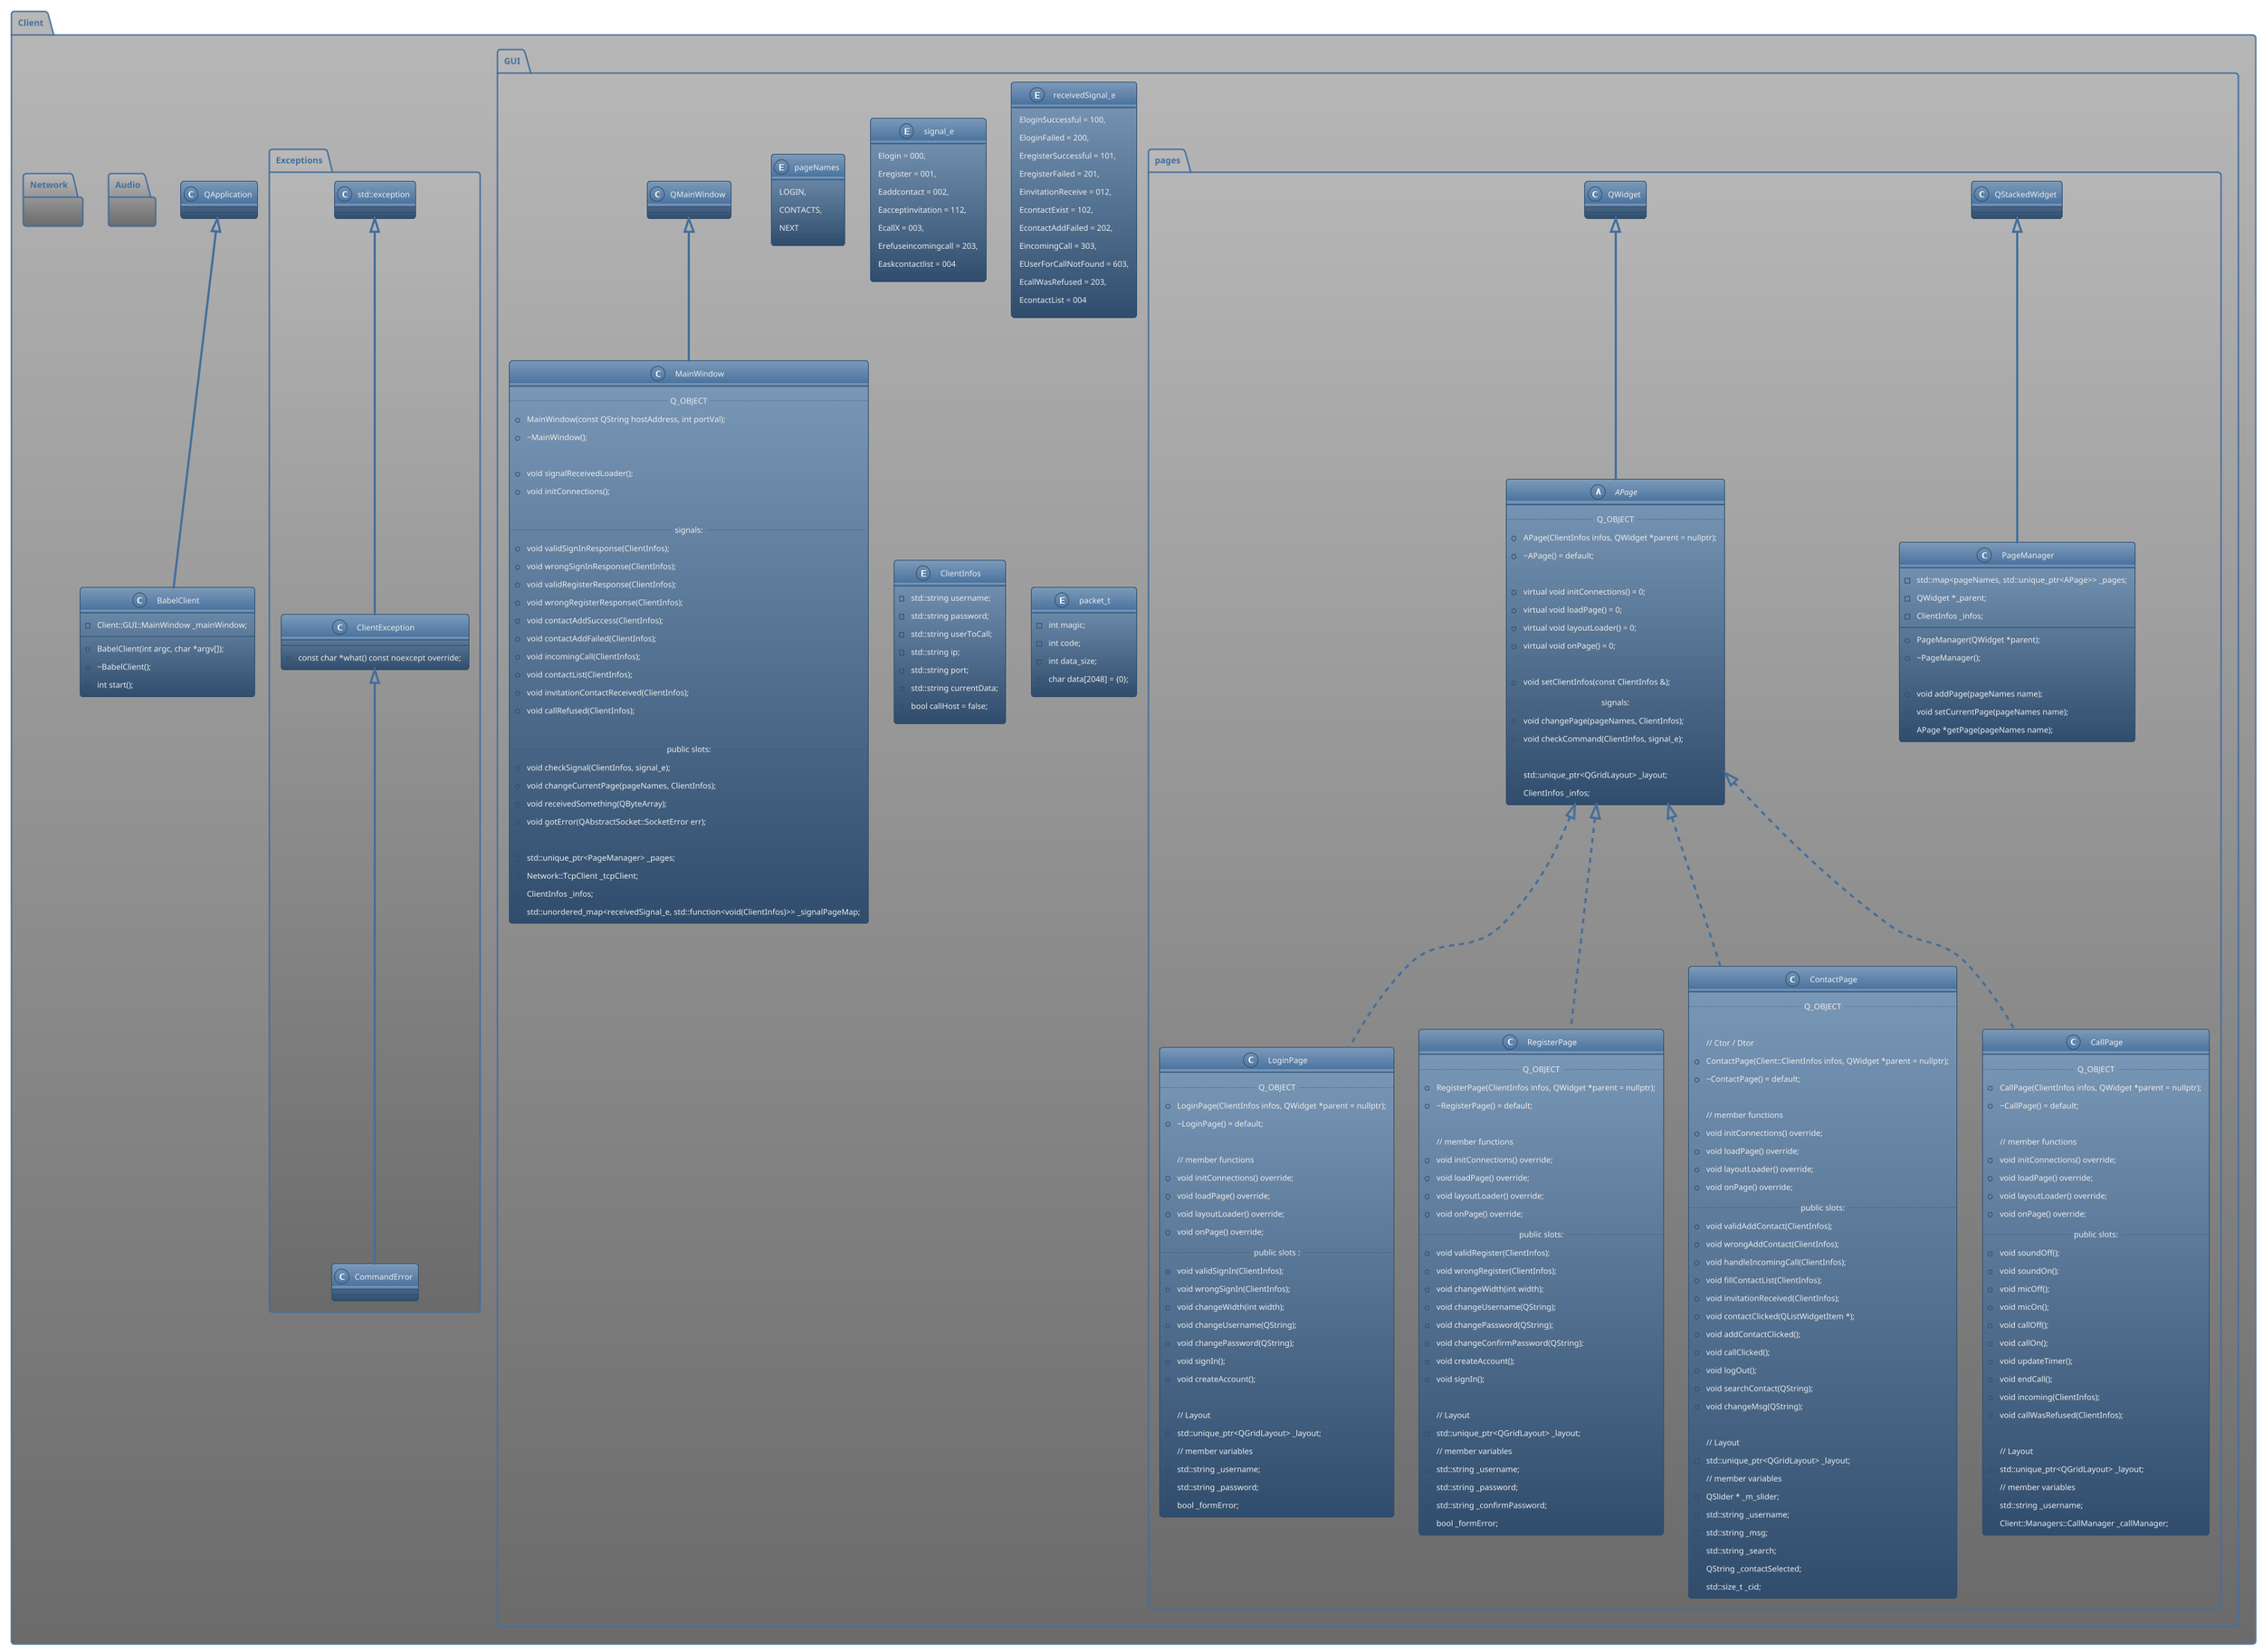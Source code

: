 @startuml Babel

!theme spacelab


namespace Client {

    class BabelClient extends QApplication
    {
        +BabelClient(int argc, char *argv[]);
        +~BabelClient();
        +int start();

        -Client::GUI::MainWindow _mainWindow;
    }

namespace GUI {
    enum pageNames
    {
        LOGIN,
        CONTACTS,
        NEXT
    }

    enum signal_e
    {
        Elogin = 000,
        Eregister = 001,
        Eaddcontact = 002,
        Eacceptinvitation = 112,
        EcallX = 003,
        Erefuseincomingcall = 203,
        Easkcontactlist = 004
    }

    enum receivedSignal_e
    {
        EloginSuccessful = 100,
        EloginFailed = 200,
        EregisterSuccessful = 101,
        EregisterFailed = 201,
        EinvitationReceive = 012,
        EcontactExist = 102,
        EcontactAddFailed = 202,
        EincomingCall = 303,
        EUserForCallNotFound = 603,
        EcallWasRefused = 203,
        EcontactList = 004
    }

    entity ClientInfos
    {
        -std::string username;
        -std::string password;
        -std::string userToCall;
        -std::string ip;
        -std::string port;
        -std::string currentData;
        -bool callHost = false;
    }

    entity packet_t
    {
        -int magic;
        -int code;
        -int data_size;
        -char data[2048] = {0};
    }

    class MainWindow extends QMainWindow
    {
        .. Q_OBJECT ..
        +MainWindow(const QString hostAddress, int portVal);
        +~MainWindow();

        +void signalReceivedLoader();
        +void initConnections();

        .. signals: ..
            +void validSignInResponse(ClientInfos);
            +void wrongSignInResponse(ClientInfos);
            +void validRegisterResponse(ClientInfos);
            +void wrongRegisterResponse(ClientInfos);
            +void contactAddSuccess(ClientInfos);
            +void contactAddFailed(ClientInfos);
            +void incomingCall(ClientInfos);
            +void contactList(ClientInfos);
            +void invitationContactReceived(ClientInfos);
            +void callRefused(ClientInfos);

        .. public slots: ..
            +void checkSignal(ClientInfos, signal_e);
            +void changeCurrentPage(pageNames, ClientInfos);
            +void receivedSomething(QByteArray);
            +void gotError(QAbstractSocket::SocketError err);

        -std::unique_ptr<PageManager> _pages;
        -Network::TcpClient _tcpClient;
        -ClientInfos _infos;
        -std::unordered_map<receivedSignal_e, std::function<void(ClientInfos)>> _signalPageMap;
    }

    namespace pages {

        class PageManager extends QStackedWidget
        {
            +PageManager(QWidget *parent);
            +~PageManager();

            +void addPage(pageNames name);
            +void setCurrentPage(pageNames name);
            +APage *getPage(pageNames name);

            -std::map<pageNames, std::unique_ptr<APage>> _pages;
            -QWidget *_parent;
            -ClientInfos _infos;
        }

        abstract APage extends QWidget
        {
            .. Q_OBJECT ..
            +APage(ClientInfos infos, QWidget *parent = nullptr);
            +~APage() = default;

            +virtual void initConnections() = 0;
            +virtual void loadPage() = 0;
            +virtual void layoutLoader() = 0;
            +virtual void onPage() = 0;

            +void setClientInfos(const ClientInfos &);
            .. signals: ..
                +void changePage(pageNames, ClientInfos);
                +void checkCommand(ClientInfos, signal_e);

            -std::unique_ptr<QGridLayout> _layout;
            -ClientInfos _infos;
        }

        class LoginPage implements APage
        {
            .. Q_OBJECT ..
                +LoginPage(ClientInfos infos, QWidget *parent = nullptr);
                +~LoginPage() = default;

            // member functions
                +void initConnections() override;
                +void loadPage() override;
                +void layoutLoader() override;
                +void onPage() override;
            .. public slots : ..
                +void validSignIn(ClientInfos);
                +void wrongSignIn(ClientInfos);
                +void changeWidth(int width);
                +void changeUsername(QString);
                +void changePassword(QString);
                +void signIn();
                +void createAccount();

            // Layout
                -std::unique_ptr<QGridLayout> _layout;
            // member variables
                -std::string _username;
                -std::string _password;
                -bool _formError;
        }

        class RegisterPage implements APage
        {
            .. Q_OBJECT ..
                +RegisterPage(ClientInfos infos, QWidget *parent = nullptr);
                +~RegisterPage() = default;

            // member functions
                +void initConnections() override;
                +void loadPage() override;
                +void layoutLoader() override;
                +void onPage() override;
            .. public slots: ..
                +void validRegister(ClientInfos);
                +void wrongRegister(ClientInfos);
                +void changeWidth(int width);
                +void changeUsername(QString);
                +void changePassword(QString);
                +void changeConfirmPassword(QString);
                +void createAccount();
                +void signIn();

            // Layout
                -std::unique_ptr<QGridLayout> _layout;
            // member variables
                -std::string _username;
                -std::string _password;
                -std::string _confirmPassword;
                -bool _formError;
        }

        class ContactPage implements APage
        {
            .. Q_OBJECT..

            // Ctor / Dtor
                +ContactPage(Client::ClientInfos infos, QWidget *parent = nullptr);
                +~ContactPage() = default;

            // member functions
                +void initConnections() override;
                +void loadPage() override;
                +void layoutLoader() override;
                +void onPage() override;
            .. public slots: ..
                +void validAddContact(ClientInfos);
                +void wrongAddContact(ClientInfos);
                +void handleIncomingCall(ClientInfos);
                +void fillContactList(ClientInfos);
                +void invitationReceived(ClientInfos);
                +void contactClicked(QListWidgetItem *);
                +void addContactClicked();
                +void callClicked();
                +void logOut();
                +void searchContact(QString);
                +void changeMsg(QString);

            // Layout
                -std::unique_ptr<QGridLayout> _layout;
            // member variables
                -QSlider * _m_slider;
                -std::string _username;
                -std::string _msg;
                -std::string _search;
                -QString _contactSelected;
                -std::size_t _cid;
        }

        class CallPage implements APage
        {
            .. Q_OBJECT ..
                +CallPage(ClientInfos infos, QWidget *parent = nullptr);
                +~CallPage() = default;

            // member functions
                +void initConnections() override;
                +void loadPage() override;
                +void layoutLoader() override;
                +void onPage() override;
            .. public slots: ..
                +void soundOff();
                +void soundOn();
                +void micOff();
                +void micOn();
                +void callOff();
                +void callOn();
                +void updateTimer();
                +void endCall();
                +void incoming(ClientInfos);
                +void callWasRefused(ClientInfos);

            // Layout
                -std::unique_ptr<QGridLayout> _layout;
            // member variables
                -std::string _username;
                -Client::Managers::CallManager _callManager;
        }
    }



}

namespace Audio {

}

namespace Network {

}

namespace Exceptions {

class ClientException extends std::exception
{
    +const char *what() const noexcept override;
}

class CommandError extends ClientException
{

}

class CommandError
{

}

}



}


@enduml

